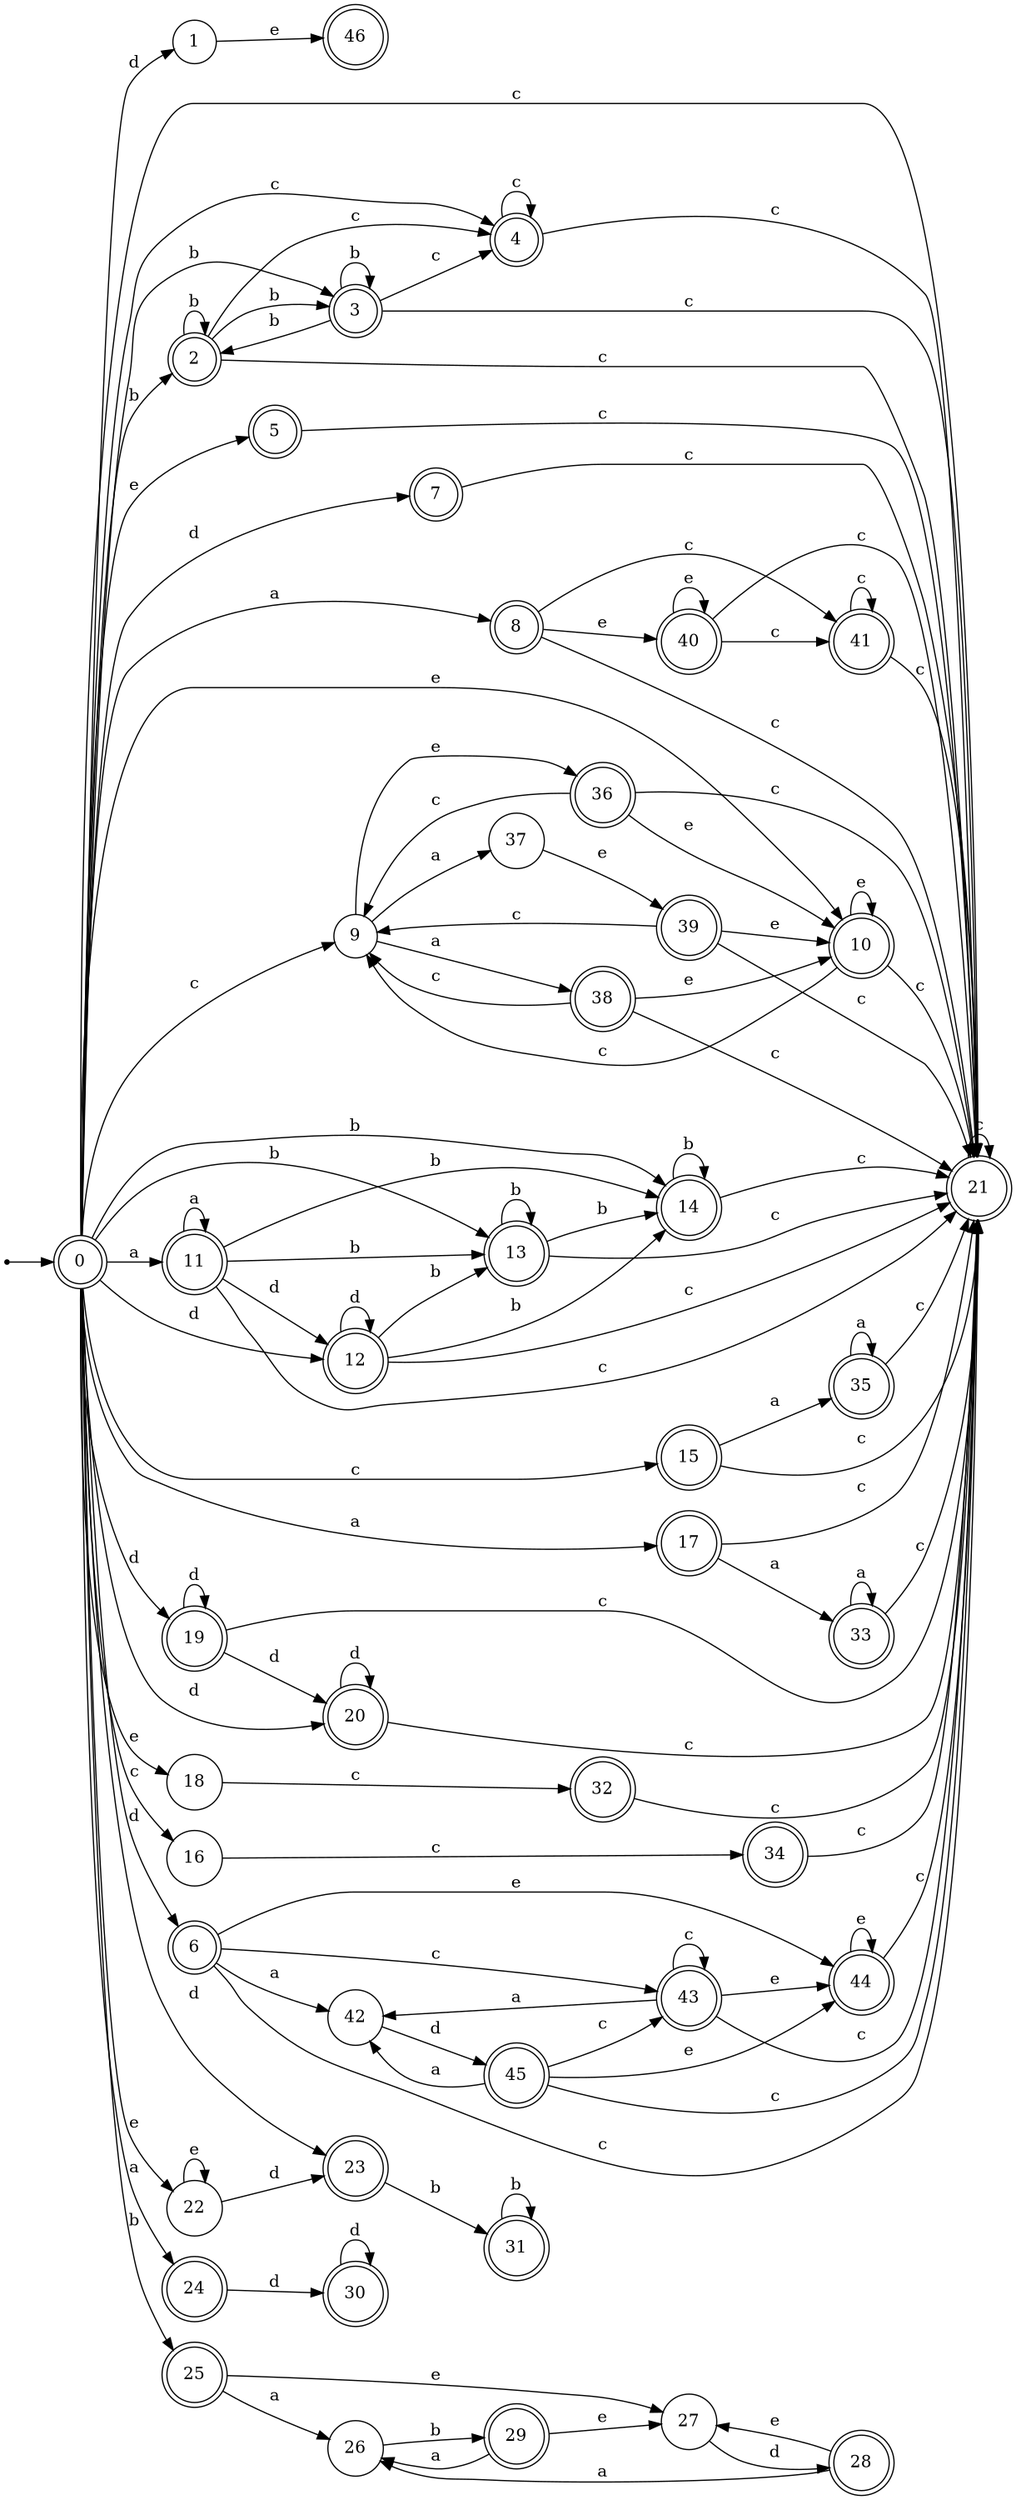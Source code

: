digraph finite_state_machine {
rankdir=LR;
size="20,20";
node [shape = point]; "dummy0"
node [shape = doublecircle]; "0";"dummy0" -> "0";
node [shape = circle]; "1";
node [shape = doublecircle]; "2";node [shape = doublecircle]; "3";node [shape = doublecircle]; "4";node [shape = doublecircle]; "5";node [shape = doublecircle]; "6";node [shape = doublecircle]; "7";node [shape = doublecircle]; "8";node [shape = circle]; "9";
node [shape = doublecircle]; "10";node [shape = doublecircle]; "11";node [shape = doublecircle]; "12";node [shape = doublecircle]; "13";node [shape = doublecircle]; "14";node [shape = doublecircle]; "15";node [shape = circle]; "16";
node [shape = doublecircle]; "17";node [shape = circle]; "18";
node [shape = doublecircle]; "19";node [shape = doublecircle]; "20";node [shape = doublecircle]; "21";node [shape = circle]; "22";
node [shape = doublecircle]; "23";node [shape = doublecircle]; "24";node [shape = doublecircle]; "25";node [shape = circle]; "26";
node [shape = circle]; "27";
node [shape = doublecircle]; "28";node [shape = doublecircle]; "29";node [shape = doublecircle]; "30";node [shape = doublecircle]; "31";node [shape = doublecircle]; "32";node [shape = doublecircle]; "33";node [shape = doublecircle]; "34";node [shape = doublecircle]; "35";node [shape = doublecircle]; "36";node [shape = circle]; "37";
node [shape = doublecircle]; "38";node [shape = doublecircle]; "39";node [shape = doublecircle]; "40";node [shape = doublecircle]; "41";node [shape = circle]; "42";
node [shape = doublecircle]; "43";node [shape = doublecircle]; "44";node [shape = doublecircle]; "45";node [shape = doublecircle]; "46";"0" -> "1" [label = "d"];
 "0" -> "19" [label = "d"];
 "0" -> "20" [label = "d"];
 "0" -> "23" [label = "d"];
 "0" -> "6" [label = "d"];
 "0" -> "7" [label = "d"];
 "0" -> "12" [label = "d"];
 "0" -> "2" [label = "b"];
 "0" -> "3" [label = "b"];
 "0" -> "25" [label = "b"];
 "0" -> "13" [label = "b"];
 "0" -> "14" [label = "b"];
 "0" -> "16" [label = "c"];
 "0" -> "4" [label = "c"];
 "0" -> "21" [label = "c"];
 "0" -> "9" [label = "c"];
 "0" -> "15" [label = "c"];
 "0" -> "10" [label = "e"];
 "0" -> "18" [label = "e"];
 "0" -> "5" [label = "e"];
 "0" -> "22" [label = "e"];
 "0" -> "8" [label = "a"];
 "0" -> "17" [label = "a"];
 "0" -> "11" [label = "a"];
 "0" -> "24" [label = "a"];
 "25" -> "26" [label = "a"];
 "25" -> "27" [label = "e"];
 "27" -> "28" [label = "d"];
 "28" -> "27" [label = "e"];
 "28" -> "26" [label = "a"];
 "26" -> "29" [label = "b"];
 "29" -> "26" [label = "a"];
 "29" -> "27" [label = "e"];
 "24" -> "30" [label = "d"];
 "30" -> "30" [label = "d"];
 "23" -> "31" [label = "b"];
 "31" -> "31" [label = "b"];
 "22" -> "22" [label = "e"];
 "22" -> "23" [label = "d"];
 "21" -> "21" [label = "c"];
 "20" -> "20" [label = "d"];
 "20" -> "21" [label = "c"];
 "19" -> "19" [label = "d"];
 "19" -> "20" [label = "d"];
 "19" -> "21" [label = "c"];
 "18" -> "32" [label = "c"];
 "32" -> "21" [label = "c"];
 "17" -> "33" [label = "a"];
 "17" -> "21" [label = "c"];
 "33" -> "33" [label = "a"];
 "33" -> "21" [label = "c"];
 "16" -> "34" [label = "c"];
 "34" -> "21" [label = "c"];
 "15" -> "35" [label = "a"];
 "15" -> "21" [label = "c"];
 "35" -> "35" [label = "a"];
 "35" -> "21" [label = "c"];
 "14" -> "14" [label = "b"];
 "14" -> "21" [label = "c"];
 "13" -> "13" [label = "b"];
 "13" -> "14" [label = "b"];
 "13" -> "21" [label = "c"];
 "12" -> "12" [label = "d"];
 "12" -> "13" [label = "b"];
 "12" -> "14" [label = "b"];
 "12" -> "21" [label = "c"];
 "11" -> "11" [label = "a"];
 "11" -> "12" [label = "d"];
 "11" -> "13" [label = "b"];
 "11" -> "14" [label = "b"];
 "11" -> "21" [label = "c"];
 "10" -> "10" [label = "e"];
 "10" -> "9" [label = "c"];
 "10" -> "21" [label = "c"];
 "9" -> "36" [label = "e"];
 "9" -> "37" [label = "a"];
 "9" -> "38" [label = "a"];
 "38" -> "9" [label = "c"];
 "38" -> "21" [label = "c"];
 "38" -> "10" [label = "e"];
 "37" -> "39" [label = "e"];
 "39" -> "9" [label = "c"];
 "39" -> "21" [label = "c"];
 "39" -> "10" [label = "e"];
 "36" -> "9" [label = "c"];
 "36" -> "21" [label = "c"];
 "36" -> "10" [label = "e"];
 "8" -> "40" [label = "e"];
 "8" -> "41" [label = "c"];
 "8" -> "21" [label = "c"];
 "41" -> "41" [label = "c"];
 "41" -> "21" [label = "c"];
 "40" -> "40" [label = "e"];
 "40" -> "41" [label = "c"];
 "40" -> "21" [label = "c"];
 "7" -> "21" [label = "c"];
 "6" -> "42" [label = "a"];
 "6" -> "43" [label = "c"];
 "6" -> "21" [label = "c"];
 "6" -> "44" [label = "e"];
 "44" -> "44" [label = "e"];
 "44" -> "21" [label = "c"];
 "43" -> "43" [label = "c"];
 "43" -> "21" [label = "c"];
 "43" -> "42" [label = "a"];
 "43" -> "44" [label = "e"];
 "42" -> "45" [label = "d"];
 "45" -> "42" [label = "a"];
 "45" -> "43" [label = "c"];
 "45" -> "21" [label = "c"];
 "45" -> "44" [label = "e"];
 "5" -> "21" [label = "c"];
 "4" -> "4" [label = "c"];
 "4" -> "21" [label = "c"];
 "3" -> "2" [label = "b"];
 "3" -> "3" [label = "b"];
 "3" -> "4" [label = "c"];
 "3" -> "21" [label = "c"];
 "2" -> "2" [label = "b"];
 "2" -> "3" [label = "b"];
 "2" -> "4" [label = "c"];
 "2" -> "21" [label = "c"];
 "1" -> "46" [label = "e"];
 }
